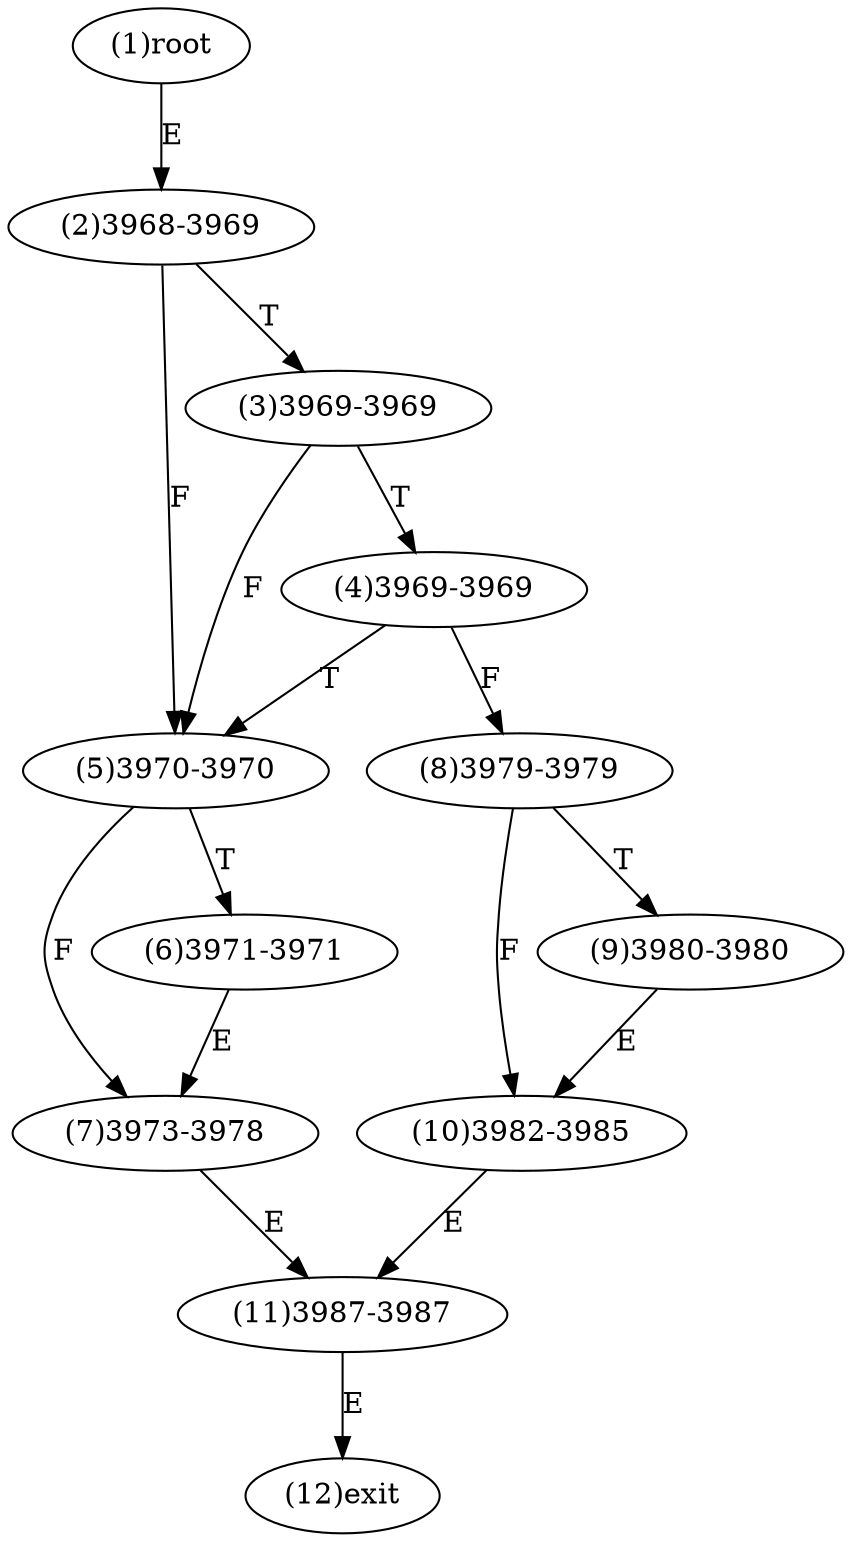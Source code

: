 digraph "" { 
1[ label="(1)root"];
2[ label="(2)3968-3969"];
3[ label="(3)3969-3969"];
4[ label="(4)3969-3969"];
5[ label="(5)3970-3970"];
6[ label="(6)3971-3971"];
7[ label="(7)3973-3978"];
8[ label="(8)3979-3979"];
9[ label="(9)3980-3980"];
10[ label="(10)3982-3985"];
11[ label="(11)3987-3987"];
12[ label="(12)exit"];
1->2[ label="E"];
2->5[ label="F"];
2->3[ label="T"];
3->5[ label="F"];
3->4[ label="T"];
4->8[ label="F"];
4->5[ label="T"];
5->7[ label="F"];
5->6[ label="T"];
6->7[ label="E"];
7->11[ label="E"];
8->10[ label="F"];
8->9[ label="T"];
9->10[ label="E"];
10->11[ label="E"];
11->12[ label="E"];
}
